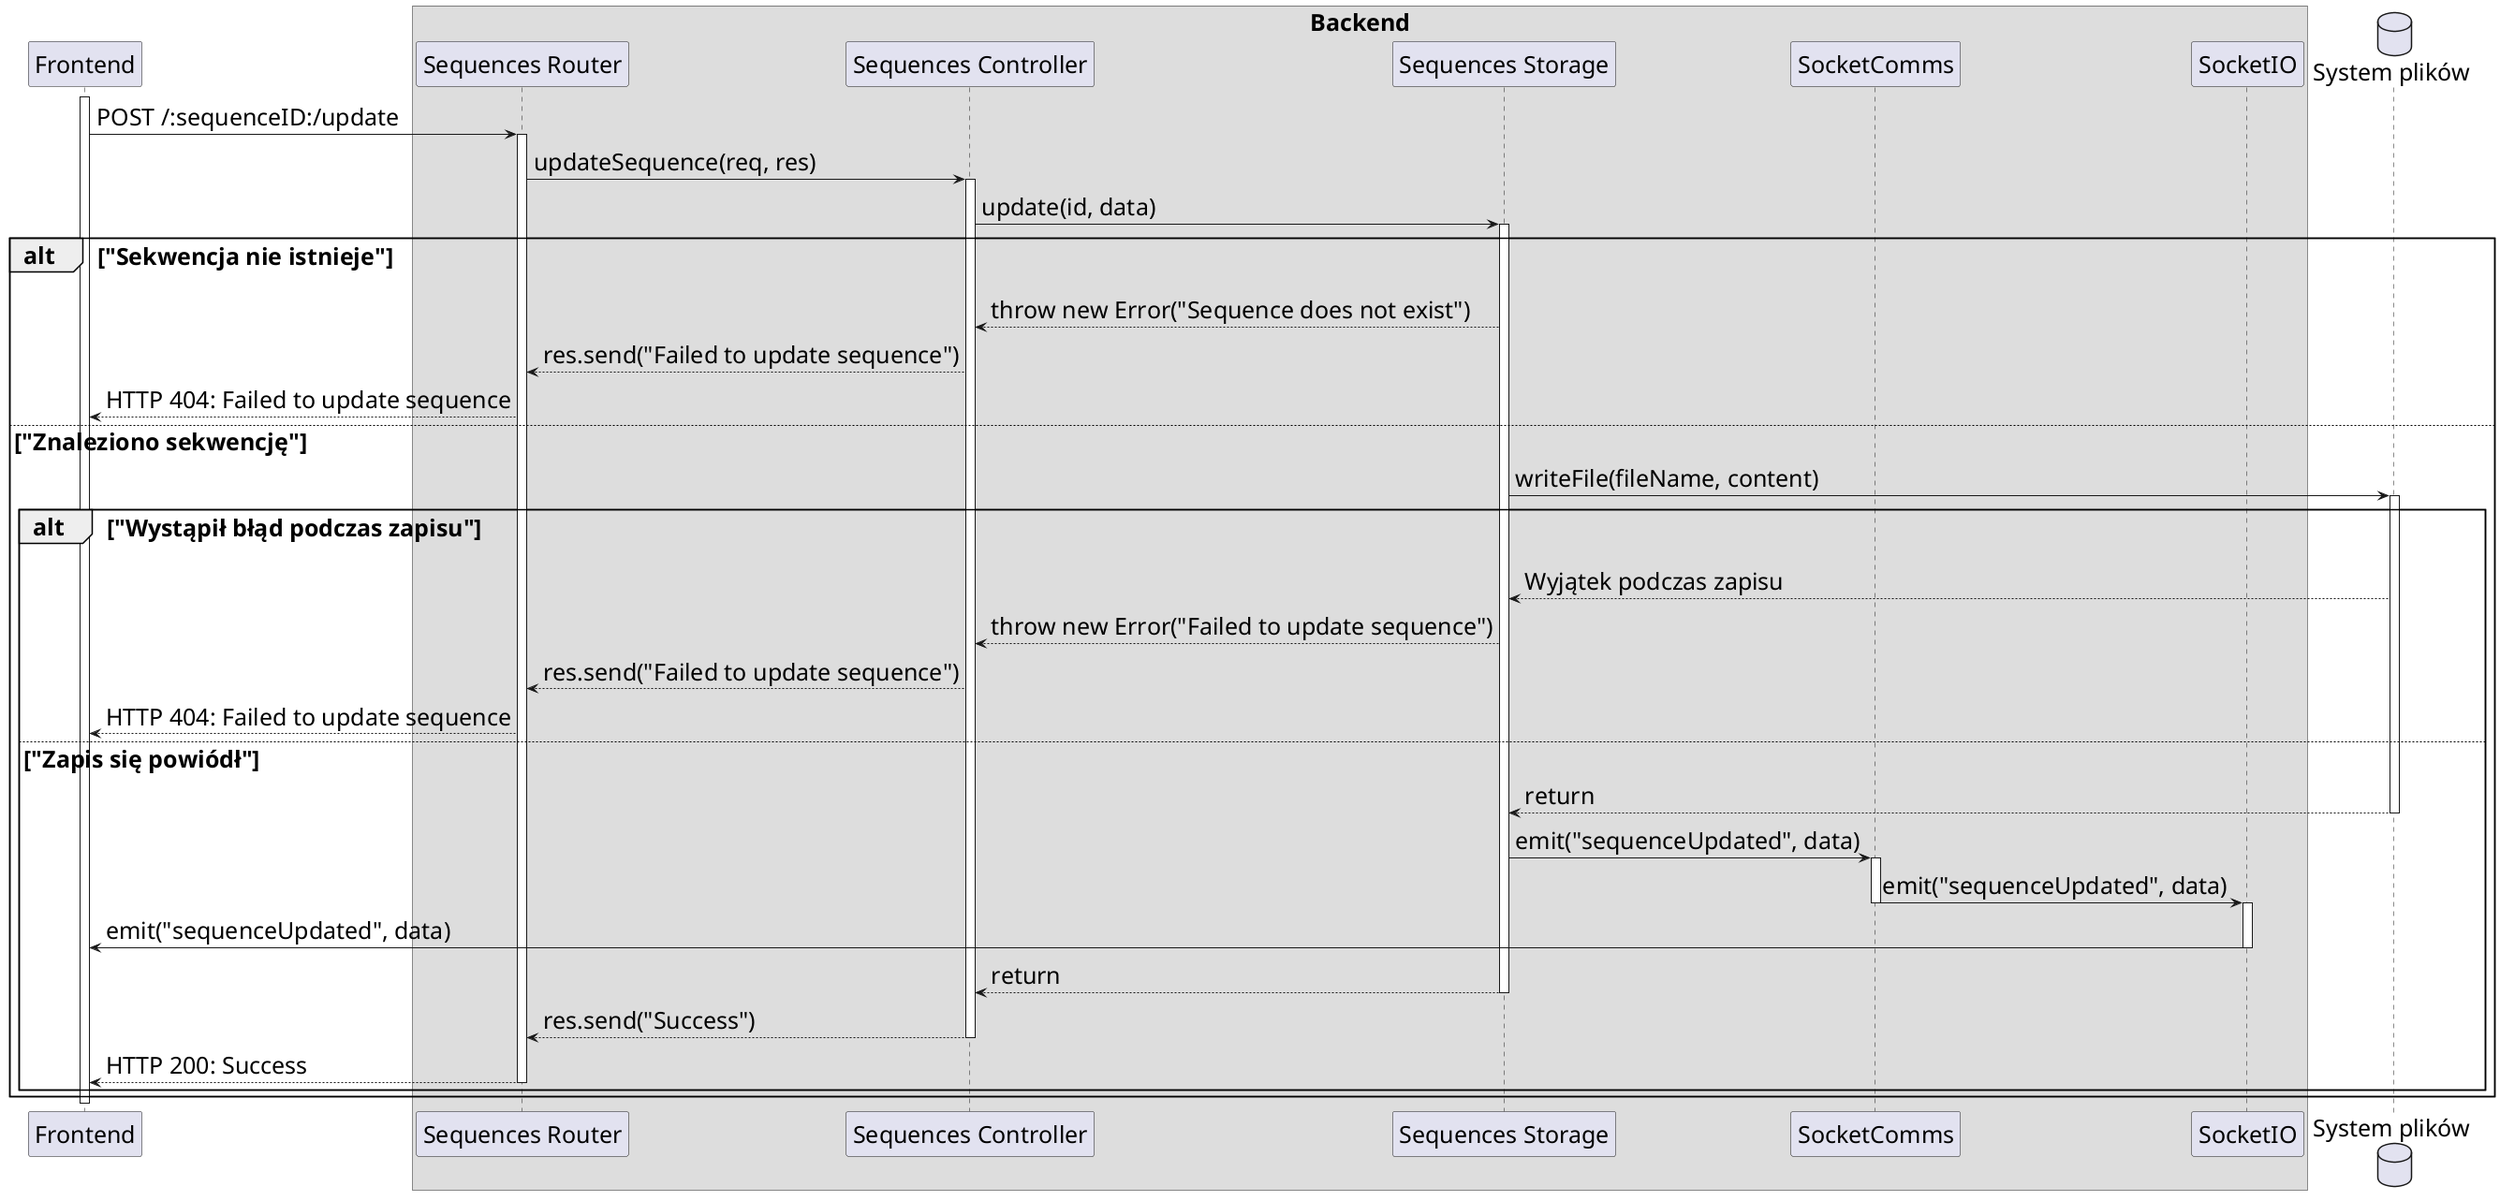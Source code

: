 @startuml
skinparam DefaultFontSize 25

participant Frontend

box "Backend"
participant "Sequences Router" as Router
participant "Sequences Controller" as Controller
participant "Sequences Storage" as Storage
participant SocketComms
participant SocketIO
end box

database "System plików" as fs

activate Frontend
Frontend -> Router: POST /:sequenceID:/update
activate Router
Router -> Controller: updateSequence(req, res)
activate Controller
Controller -> Storage: update(id, data)
activate Storage

alt "Sekwencja nie istnieje"
    Storage --> Controller: throw new Error("Sequence does not exist")
    Controller --> Router: res.send("Failed to update sequence")
    Router --> Frontend: HTTP 404: Failed to update sequence

    else "Znaleziono sekwencję"
    Storage -> fs: writeFile(fileName, content)
    activate fs

        alt "Wystąpił błąd podczas zapisu"
        fs --> Storage: Wyjątek podczas zapisu
        Storage --> Controller: throw new Error("Failed to update sequence")
        Controller --> Router: res.send("Failed to update sequence")
        Router --> Frontend: HTTP 404: Failed to update sequence

        else "Zapis się powiódł"

        fs --> Storage: return
        deactivate fs

        Storage -> SocketComms: emit("sequenceUpdated", data)
        activate SocketComms
        SocketComms -> SocketIO: emit("sequenceUpdated", data)
        deactivate SocketComms
        activate SocketIO
        SocketIO -> Frontend: emit("sequenceUpdated", data)
        deactivate SocketIO

        Storage --> Controller: return
        deactivate Storage
        Controller --> Router: res.send("Success")
        deactivate Controller
        Router --> Frontend: HTTP 200: Success
        deactivate Router

        end

end

deactivate Frontend

@enduml